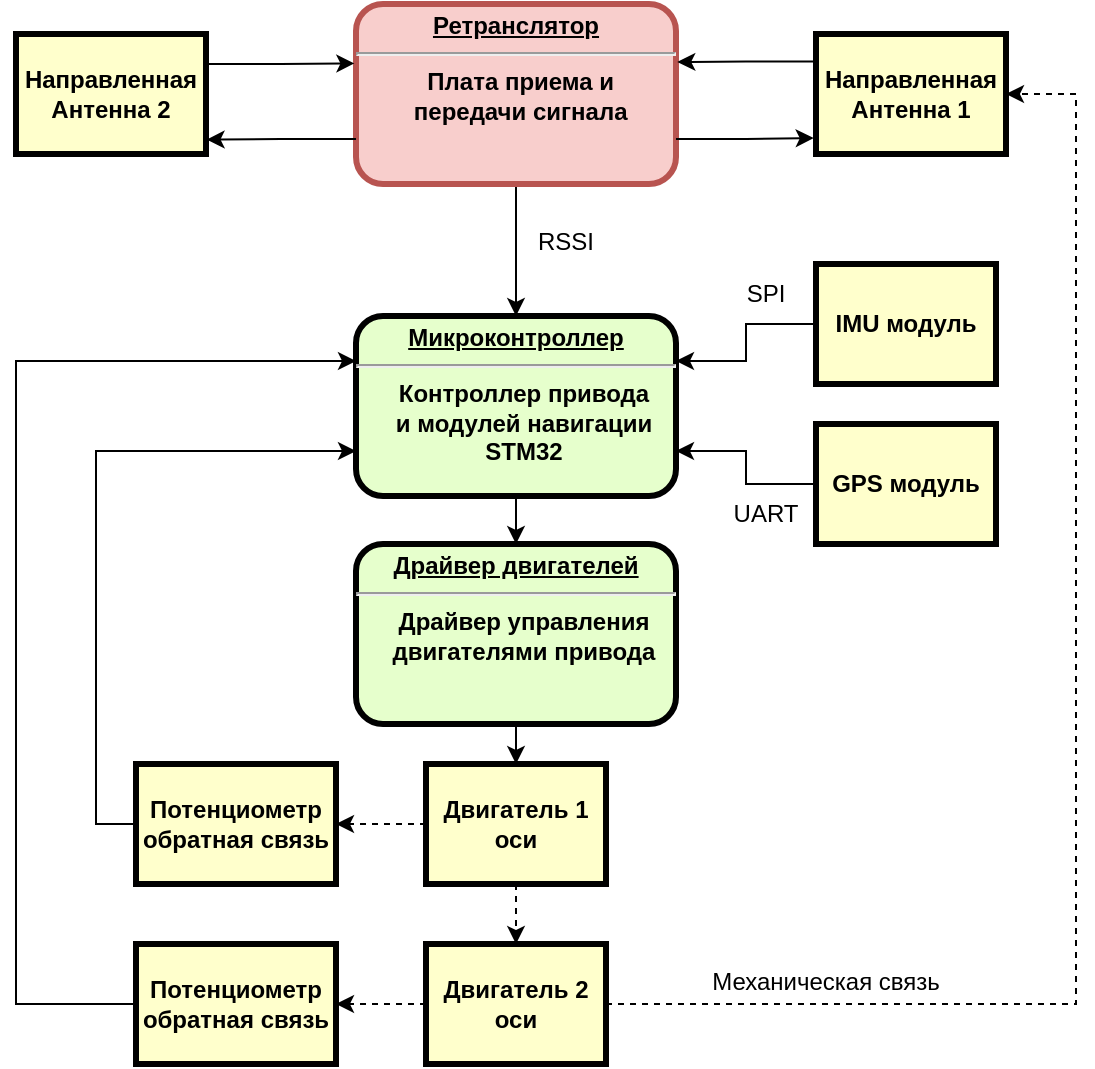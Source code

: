 <mxfile version="24.7.16">
  <diagram name="Page-1" id="c7558073-3199-34d8-9f00-42111426c3f3">
    <mxGraphModel dx="1050" dy="530" grid="1" gridSize="10" guides="1" tooltips="1" connect="1" arrows="1" fold="1" page="1" pageScale="1" pageWidth="826" pageHeight="1169" background="none" math="0" shadow="0">
      <root>
        <mxCell id="0" />
        <mxCell id="1" parent="0" />
        <mxCell id="UN_XIaxyN10X3Z1a8Tkm-105" style="edgeStyle=orthogonalEdgeStyle;rounded=0;orthogonalLoop=1;jettySize=auto;html=1;entryX=0.5;entryY=0;entryDx=0;entryDy=0;" parent="1" source="UN_XIaxyN10X3Z1a8Tkm-97" target="UN_XIaxyN10X3Z1a8Tkm-103" edge="1">
          <mxGeometry relative="1" as="geometry" />
        </mxCell>
        <mxCell id="UN_XIaxyN10X3Z1a8Tkm-97" value="&lt;p style=&quot;margin: 0px; margin-top: 4px; text-align: center; text-decoration: underline;&quot;&gt;&lt;strong&gt;Микроконтроллер&lt;/strong&gt;&lt;/p&gt;&lt;hr&gt;&lt;p style=&quot;margin: 0px; margin-left: 8px;&quot;&gt;Контроллер привода&lt;/p&gt;&lt;p style=&quot;margin: 0px; margin-left: 8px;&quot;&gt;и модулей навигации&lt;br&gt;STM32&lt;/p&gt;" style="verticalAlign=middle;align=center;overflow=fill;fontSize=12;fontFamily=Helvetica;html=1;rounded=1;fontStyle=1;strokeWidth=3;fillColor=#E6FFCC" parent="1" vertex="1">
          <mxGeometry x="350" y="376" width="160" height="90" as="geometry" />
        </mxCell>
        <mxCell id="gSOiPHyv-bpP9yXjdw-1-28" style="edgeStyle=orthogonalEdgeStyle;rounded=0;orthogonalLoop=1;jettySize=auto;html=1;exitX=0.5;exitY=1;exitDx=0;exitDy=0;entryX=0.5;entryY=0;entryDx=0;entryDy=0;dashed=1;" edge="1" parent="1" source="UN_XIaxyN10X3Z1a8Tkm-102" target="UN_XIaxyN10X3Z1a8Tkm-106">
          <mxGeometry relative="1" as="geometry">
            <mxPoint x="429.706" y="680.0" as="targetPoint" />
          </mxGeometry>
        </mxCell>
        <mxCell id="gSOiPHyv-bpP9yXjdw-1-29" value="" style="edgeStyle=orthogonalEdgeStyle;rounded=0;orthogonalLoop=1;jettySize=auto;html=1;dashed=1;" edge="1" parent="1" source="UN_XIaxyN10X3Z1a8Tkm-102" target="UN_XIaxyN10X3Z1a8Tkm-109">
          <mxGeometry relative="1" as="geometry" />
        </mxCell>
        <mxCell id="UN_XIaxyN10X3Z1a8Tkm-102" value="Двигатель 1 оси" style="whiteSpace=wrap;align=center;verticalAlign=middle;fontStyle=1;strokeWidth=3;fillColor=#FFFFCC" parent="1" vertex="1">
          <mxGeometry x="385.0" y="600" width="90" height="60" as="geometry" />
        </mxCell>
        <mxCell id="gSOiPHyv-bpP9yXjdw-1-27" style="edgeStyle=orthogonalEdgeStyle;rounded=0;orthogonalLoop=1;jettySize=auto;html=1;exitX=0.5;exitY=1;exitDx=0;exitDy=0;" edge="1" parent="1" source="UN_XIaxyN10X3Z1a8Tkm-103" target="UN_XIaxyN10X3Z1a8Tkm-102">
          <mxGeometry relative="1" as="geometry" />
        </mxCell>
        <mxCell id="UN_XIaxyN10X3Z1a8Tkm-103" value="&lt;p style=&quot;margin: 0px; margin-top: 4px; text-align: center; text-decoration: underline;&quot;&gt;Драйвер двигателей&lt;/p&gt;&lt;hr&gt;&lt;p style=&quot;margin: 0px; margin-left: 8px;&quot;&gt;Драйвер управления&lt;/p&gt;&lt;p style=&quot;margin: 0px; margin-left: 8px;&quot;&gt;двигателями привода&lt;/p&gt;" style="verticalAlign=middle;align=center;overflow=fill;fontSize=12;fontFamily=Helvetica;html=1;rounded=1;fontStyle=1;strokeWidth=3;fillColor=#E6FFCC" parent="1" vertex="1">
          <mxGeometry x="350" y="490" width="160" height="90" as="geometry" />
        </mxCell>
        <mxCell id="gSOiPHyv-bpP9yXjdw-1-30" value="" style="edgeStyle=orthogonalEdgeStyle;rounded=0;orthogonalLoop=1;jettySize=auto;html=1;dashed=1;" edge="1" parent="1" source="UN_XIaxyN10X3Z1a8Tkm-106" target="UN_XIaxyN10X3Z1a8Tkm-111">
          <mxGeometry relative="1" as="geometry" />
        </mxCell>
        <mxCell id="gSOiPHyv-bpP9yXjdw-1-33" style="edgeStyle=orthogonalEdgeStyle;rounded=0;orthogonalLoop=1;jettySize=auto;html=1;entryX=1;entryY=0.5;entryDx=0;entryDy=0;dashed=1;" edge="1" parent="1" source="UN_XIaxyN10X3Z1a8Tkm-106" target="gSOiPHyv-bpP9yXjdw-1-15">
          <mxGeometry relative="1" as="geometry">
            <Array as="points">
              <mxPoint x="710" y="720" />
              <mxPoint x="710" y="265" />
            </Array>
          </mxGeometry>
        </mxCell>
        <mxCell id="UN_XIaxyN10X3Z1a8Tkm-106" value="Двигатель 2 оси" style="whiteSpace=wrap;align=center;verticalAlign=middle;fontStyle=1;strokeWidth=3;fillColor=#FFFFCC" parent="1" vertex="1">
          <mxGeometry x="385.0" y="690" width="90" height="60" as="geometry" />
        </mxCell>
        <mxCell id="gSOiPHyv-bpP9yXjdw-1-36" style="edgeStyle=orthogonalEdgeStyle;rounded=0;orthogonalLoop=1;jettySize=auto;html=1;entryX=0;entryY=0.75;entryDx=0;entryDy=0;" edge="1" parent="1" source="UN_XIaxyN10X3Z1a8Tkm-109" target="UN_XIaxyN10X3Z1a8Tkm-97">
          <mxGeometry relative="1" as="geometry">
            <Array as="points">
              <mxPoint x="220" y="630" />
              <mxPoint x="220" y="444" />
            </Array>
          </mxGeometry>
        </mxCell>
        <mxCell id="UN_XIaxyN10X3Z1a8Tkm-109" value="Потенциометр обратная связь" style="whiteSpace=wrap;align=center;verticalAlign=middle;fontStyle=1;strokeWidth=3;fillColor=#FFFFCC" parent="1" vertex="1">
          <mxGeometry x="240" y="600" width="100" height="60" as="geometry" />
        </mxCell>
        <mxCell id="gSOiPHyv-bpP9yXjdw-1-35" style="edgeStyle=orthogonalEdgeStyle;rounded=0;orthogonalLoop=1;jettySize=auto;html=1;entryX=0;entryY=0.25;entryDx=0;entryDy=0;" edge="1" parent="1" source="UN_XIaxyN10X3Z1a8Tkm-111" target="UN_XIaxyN10X3Z1a8Tkm-97">
          <mxGeometry relative="1" as="geometry">
            <mxPoint x="140" y="400" as="targetPoint" />
            <Array as="points">
              <mxPoint x="180" y="720" />
              <mxPoint x="180" y="398" />
            </Array>
          </mxGeometry>
        </mxCell>
        <mxCell id="UN_XIaxyN10X3Z1a8Tkm-111" value="Потенциометр обратная связь" style="whiteSpace=wrap;align=center;verticalAlign=middle;fontStyle=1;strokeWidth=3;fillColor=#FFFFCC" parent="1" vertex="1">
          <mxGeometry x="240" y="690" width="100" height="60" as="geometry" />
        </mxCell>
        <mxCell id="gSOiPHyv-bpP9yXjdw-1-31" style="edgeStyle=orthogonalEdgeStyle;rounded=0;orthogonalLoop=1;jettySize=auto;html=1;entryX=1;entryY=0.75;entryDx=0;entryDy=0;" edge="1" parent="1" source="UN_XIaxyN10X3Z1a8Tkm-116" target="UN_XIaxyN10X3Z1a8Tkm-97">
          <mxGeometry relative="1" as="geometry" />
        </mxCell>
        <mxCell id="UN_XIaxyN10X3Z1a8Tkm-116" value="GPS модуль" style="whiteSpace=wrap;align=center;verticalAlign=middle;fontStyle=1;strokeWidth=3;fillColor=#FFFFCC" parent="1" vertex="1">
          <mxGeometry x="580.0" y="430" width="90" height="60" as="geometry" />
        </mxCell>
        <mxCell id="gSOiPHyv-bpP9yXjdw-1-32" style="edgeStyle=orthogonalEdgeStyle;rounded=0;orthogonalLoop=1;jettySize=auto;html=1;entryX=1;entryY=0.25;entryDx=0;entryDy=0;" edge="1" parent="1" source="UN_XIaxyN10X3Z1a8Tkm-117" target="UN_XIaxyN10X3Z1a8Tkm-97">
          <mxGeometry relative="1" as="geometry" />
        </mxCell>
        <mxCell id="UN_XIaxyN10X3Z1a8Tkm-117" value="IMU модуль" style="whiteSpace=wrap;align=center;verticalAlign=middle;fontStyle=1;strokeWidth=3;fillColor=#FFFFCC" parent="1" vertex="1">
          <mxGeometry x="580.0" y="350" width="90" height="60" as="geometry" />
        </mxCell>
        <mxCell id="UN_XIaxyN10X3Z1a8Tkm-127" value="Направленная&#xa;Антенна 2" style="whiteSpace=wrap;align=center;verticalAlign=middle;fontStyle=1;strokeWidth=3;fillColor=#FFFFCC" parent="1" vertex="1">
          <mxGeometry x="180" y="235" width="95" height="60" as="geometry" />
        </mxCell>
        <mxCell id="UN_XIaxyN10X3Z1a8Tkm-132" value="SPI" style="text;spacingTop=-5;align=center" parent="1" vertex="1">
          <mxGeometry x="540.0" y="356.0" width="30" height="20" as="geometry" />
        </mxCell>
        <mxCell id="UN_XIaxyN10X3Z1a8Tkm-133" value="UART" style="text;spacingTop=-5;align=center" parent="1" vertex="1">
          <mxGeometry x="540.0" y="466.0" width="30" height="20" as="geometry" />
        </mxCell>
        <mxCell id="gSOiPHyv-bpP9yXjdw-1-15" value="Направленная&#xa;Антенна 1" style="whiteSpace=wrap;align=center;verticalAlign=middle;fontStyle=1;strokeWidth=3;fillColor=#FFFFCC" vertex="1" parent="1">
          <mxGeometry x="580" y="235" width="95" height="60" as="geometry" />
        </mxCell>
        <mxCell id="gSOiPHyv-bpP9yXjdw-1-19" value="" style="edgeStyle=orthogonalEdgeStyle;rounded=0;orthogonalLoop=1;jettySize=auto;html=1;" edge="1" parent="1" source="gSOiPHyv-bpP9yXjdw-1-17" target="UN_XIaxyN10X3Z1a8Tkm-97">
          <mxGeometry relative="1" as="geometry" />
        </mxCell>
        <mxCell id="gSOiPHyv-bpP9yXjdw-1-17" value="&lt;p style=&quot;margin: 0px; margin-top: 4px; text-align: center; text-decoration: underline;&quot;&gt;Ретранслятор&lt;/p&gt;&lt;hr&gt;&lt;p style=&quot;margin: 0px; margin-left: 8px;&quot;&gt;Плата приема и&amp;nbsp;&lt;/p&gt;&lt;p style=&quot;margin: 0px; margin-left: 8px;&quot;&gt;передачи&amp;nbsp;&lt;span style=&quot;background-color: initial;&quot;&gt;сигнала&amp;nbsp;&lt;/span&gt;&lt;/p&gt;" style="verticalAlign=middle;align=center;overflow=fill;fontSize=12;fontFamily=Helvetica;html=1;rounded=1;fontStyle=1;strokeWidth=3;fillColor=#f8cecc;strokeColor=#b85450;" vertex="1" parent="1">
          <mxGeometry x="350" y="220" width="160" height="90" as="geometry" />
        </mxCell>
        <mxCell id="gSOiPHyv-bpP9yXjdw-1-20" value="RSSI" style="text;spacingTop=-5;align=center" vertex="1" parent="1">
          <mxGeometry x="440.0" y="330.0" width="30" height="20" as="geometry" />
        </mxCell>
        <mxCell id="gSOiPHyv-bpP9yXjdw-1-22" style="edgeStyle=orthogonalEdgeStyle;rounded=0;orthogonalLoop=1;jettySize=auto;html=1;exitX=1;exitY=0.25;exitDx=0;exitDy=0;entryX=-0.005;entryY=0.33;entryDx=0;entryDy=0;entryPerimeter=0;" edge="1" parent="1" source="UN_XIaxyN10X3Z1a8Tkm-127" target="gSOiPHyv-bpP9yXjdw-1-17">
          <mxGeometry relative="1" as="geometry" />
        </mxCell>
        <mxCell id="gSOiPHyv-bpP9yXjdw-1-23" style="edgeStyle=orthogonalEdgeStyle;rounded=0;orthogonalLoop=1;jettySize=auto;html=1;exitX=0;exitY=0.75;exitDx=0;exitDy=0;entryX=1.003;entryY=0.88;entryDx=0;entryDy=0;entryPerimeter=0;" edge="1" parent="1" source="gSOiPHyv-bpP9yXjdw-1-17" target="UN_XIaxyN10X3Z1a8Tkm-127">
          <mxGeometry relative="1" as="geometry" />
        </mxCell>
        <mxCell id="gSOiPHyv-bpP9yXjdw-1-24" style="edgeStyle=orthogonalEdgeStyle;rounded=0;orthogonalLoop=1;jettySize=auto;html=1;exitX=0.005;exitY=0.23;exitDx=0;exitDy=0;entryX=1.004;entryY=0.322;entryDx=0;entryDy=0;entryPerimeter=0;exitPerimeter=0;" edge="1" parent="1" source="gSOiPHyv-bpP9yXjdw-1-15" target="gSOiPHyv-bpP9yXjdw-1-17">
          <mxGeometry relative="1" as="geometry" />
        </mxCell>
        <mxCell id="gSOiPHyv-bpP9yXjdw-1-25" style="edgeStyle=orthogonalEdgeStyle;rounded=0;orthogonalLoop=1;jettySize=auto;html=1;exitX=1;exitY=0.75;exitDx=0;exitDy=0;entryX=-0.012;entryY=0.867;entryDx=0;entryDy=0;entryPerimeter=0;" edge="1" parent="1" source="gSOiPHyv-bpP9yXjdw-1-17" target="gSOiPHyv-bpP9yXjdw-1-15">
          <mxGeometry relative="1" as="geometry" />
        </mxCell>
        <mxCell id="gSOiPHyv-bpP9yXjdw-1-37" value="Механическая связь" style="text;spacingTop=-5;align=center" vertex="1" parent="1">
          <mxGeometry x="570.0" y="700.0" width="30" height="20" as="geometry" />
        </mxCell>
      </root>
    </mxGraphModel>
  </diagram>
</mxfile>
